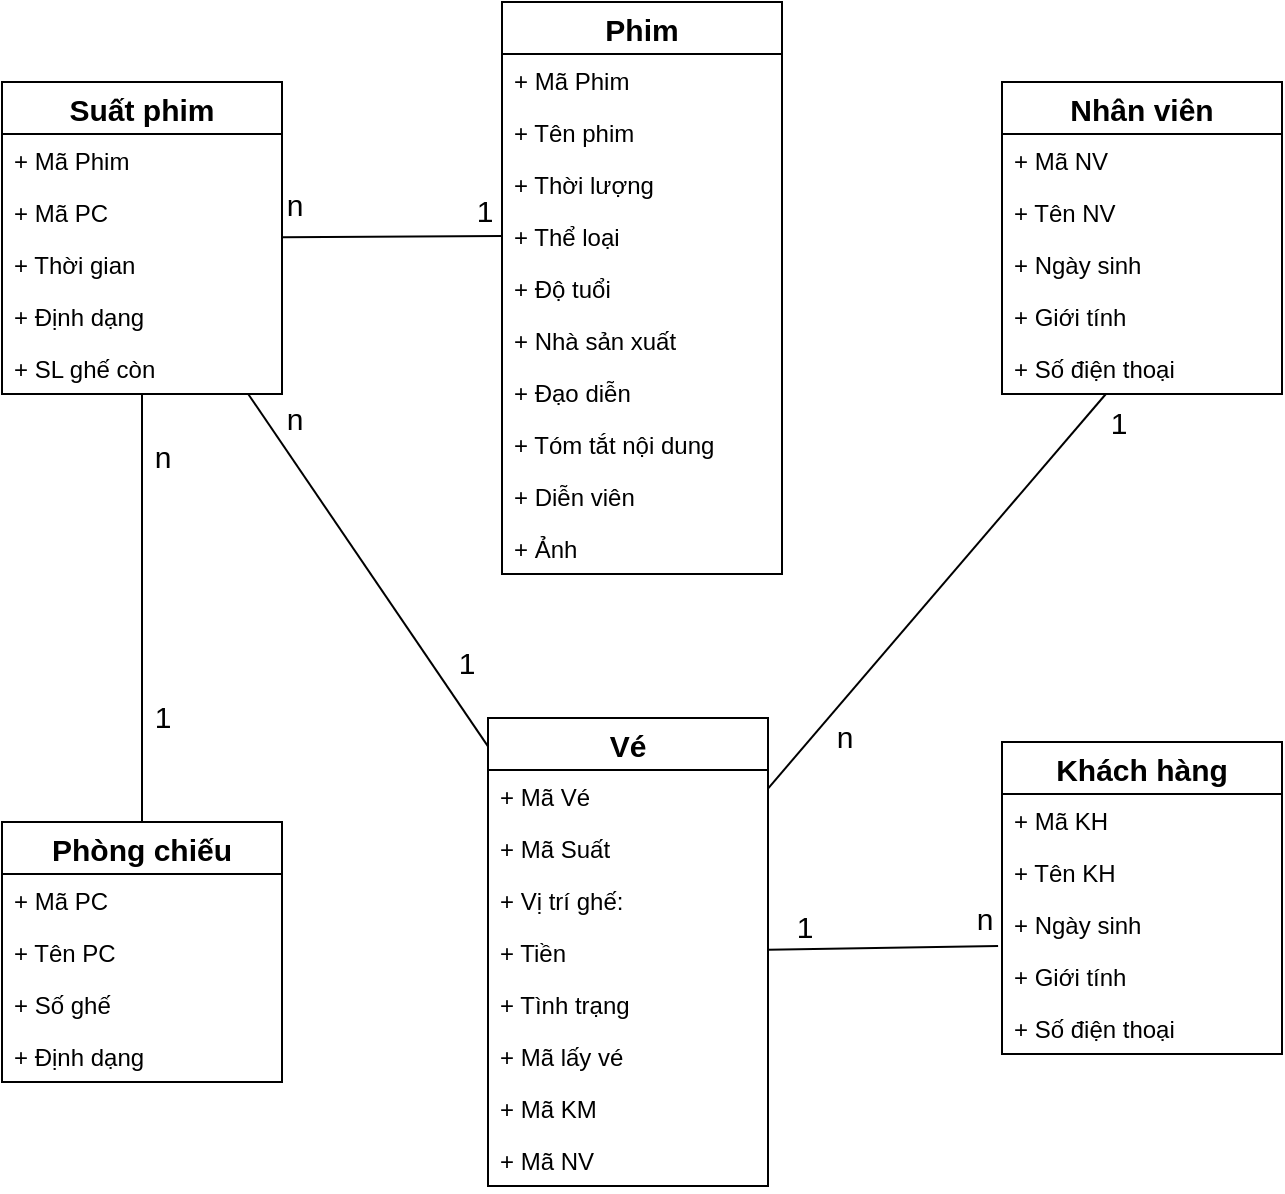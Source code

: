 <mxfile version="12.3.9" type="device" pages="1"><diagram id="JYJisubWD_lQlhKVxriD" name="Page-1"><mxGraphModel dx="1182" dy="715" grid="1" gridSize="10" guides="1" tooltips="1" connect="1" arrows="1" fold="1" page="1" pageScale="1" pageWidth="827" pageHeight="1169" math="0" shadow="0"><root><mxCell id="0"/><mxCell id="1" parent="0"/><mxCell id="iCx7a6RaDd_HbxhjNs95-84" value="Phòng chiếu" style="swimlane;fontStyle=1;childLayout=stackLayout;horizontal=1;startSize=26;fillColor=none;horizontalStack=0;resizeParent=1;resizeParentMax=0;resizeLast=0;collapsible=1;marginBottom=0;fontSize=15;" parent="1" vertex="1"><mxGeometry x="100" y="450" width="140" height="130" as="geometry"><mxRectangle x="250" y="140" width="120" height="26" as="alternateBounds"/></mxGeometry></mxCell><mxCell id="iCx7a6RaDd_HbxhjNs95-85" value="+ Mã PC" style="text;strokeColor=none;fillColor=none;align=left;verticalAlign=top;spacingLeft=4;spacingRight=4;overflow=hidden;rotatable=0;points=[[0,0.5],[1,0.5]];portConstraint=eastwest;fontSize=12;" parent="iCx7a6RaDd_HbxhjNs95-84" vertex="1"><mxGeometry y="26" width="140" height="26" as="geometry"/></mxCell><mxCell id="iCx7a6RaDd_HbxhjNs95-86" value="+ Tên PC" style="text;strokeColor=none;fillColor=none;align=left;verticalAlign=top;spacingLeft=4;spacingRight=4;overflow=hidden;rotatable=0;points=[[0,0.5],[1,0.5]];portConstraint=eastwest;" parent="iCx7a6RaDd_HbxhjNs95-84" vertex="1"><mxGeometry y="52" width="140" height="26" as="geometry"/></mxCell><mxCell id="iCx7a6RaDd_HbxhjNs95-87" value="+ Số ghế" style="text;strokeColor=none;fillColor=none;align=left;verticalAlign=top;spacingLeft=4;spacingRight=4;overflow=hidden;rotatable=0;points=[[0,0.5],[1,0.5]];portConstraint=eastwest;" parent="iCx7a6RaDd_HbxhjNs95-84" vertex="1"><mxGeometry y="78" width="140" height="26" as="geometry"/></mxCell><mxCell id="iCx7a6RaDd_HbxhjNs95-89" value="+ Định dạng" style="text;strokeColor=none;fillColor=none;align=left;verticalAlign=top;spacingLeft=4;spacingRight=4;overflow=hidden;rotatable=0;points=[[0,0.5],[1,0.5]];portConstraint=eastwest;" parent="iCx7a6RaDd_HbxhjNs95-84" vertex="1"><mxGeometry y="104" width="140" height="26" as="geometry"/></mxCell><mxCell id="iCx7a6RaDd_HbxhjNs95-90" value="Suất phim" style="swimlane;fontStyle=1;childLayout=stackLayout;horizontal=1;startSize=26;fillColor=none;horizontalStack=0;resizeParent=1;resizeParentMax=0;resizeLast=0;collapsible=1;marginBottom=0;fontSize=15;" parent="1" vertex="1"><mxGeometry x="100" y="80" width="140" height="156" as="geometry"/></mxCell><mxCell id="iCx7a6RaDd_HbxhjNs95-91" value="+ Mã Phim" style="text;strokeColor=none;fillColor=none;align=left;verticalAlign=top;spacingLeft=4;spacingRight=4;overflow=hidden;rotatable=0;points=[[0,0.5],[1,0.5]];portConstraint=eastwest;" parent="iCx7a6RaDd_HbxhjNs95-90" vertex="1"><mxGeometry y="26" width="140" height="26" as="geometry"/></mxCell><mxCell id="iCx7a6RaDd_HbxhjNs95-92" value="+ Mã PC" style="text;strokeColor=none;fillColor=none;align=left;verticalAlign=top;spacingLeft=4;spacingRight=4;overflow=hidden;rotatable=0;points=[[0,0.5],[1,0.5]];portConstraint=eastwest;" parent="iCx7a6RaDd_HbxhjNs95-90" vertex="1"><mxGeometry y="52" width="140" height="26" as="geometry"/></mxCell><mxCell id="iCx7a6RaDd_HbxhjNs95-93" value="+ Thời gian" style="text;strokeColor=none;fillColor=none;align=left;verticalAlign=top;spacingLeft=4;spacingRight=4;overflow=hidden;rotatable=0;points=[[0,0.5],[1,0.5]];portConstraint=eastwest;" parent="iCx7a6RaDd_HbxhjNs95-90" vertex="1"><mxGeometry y="78" width="140" height="26" as="geometry"/></mxCell><mxCell id="sQrtcpB3Wu8Mc_CSBSJh-4" value="+ Định dạng" style="text;strokeColor=none;fillColor=none;align=left;verticalAlign=top;spacingLeft=4;spacingRight=4;overflow=hidden;rotatable=0;points=[[0,0.5],[1,0.5]];portConstraint=eastwest;" vertex="1" parent="iCx7a6RaDd_HbxhjNs95-90"><mxGeometry y="104" width="140" height="26" as="geometry"/></mxCell><mxCell id="iCx7a6RaDd_HbxhjNs95-95" value="+ SL ghế còn" style="text;strokeColor=none;fillColor=none;align=left;verticalAlign=top;spacingLeft=4;spacingRight=4;overflow=hidden;rotatable=0;points=[[0,0.5],[1,0.5]];portConstraint=eastwest;" parent="iCx7a6RaDd_HbxhjNs95-90" vertex="1"><mxGeometry y="130" width="140" height="26" as="geometry"/></mxCell><mxCell id="iCx7a6RaDd_HbxhjNs95-96" value="Phim" style="swimlane;fontStyle=1;childLayout=stackLayout;horizontal=1;startSize=26;fillColor=none;horizontalStack=0;resizeParent=1;resizeParentMax=0;resizeLast=0;collapsible=1;marginBottom=0;fontSize=15;" parent="1" vertex="1"><mxGeometry x="350" y="40" width="140" height="286" as="geometry"/></mxCell><mxCell id="iCx7a6RaDd_HbxhjNs95-97" value="+ Mã Phim" style="text;strokeColor=none;fillColor=none;align=left;verticalAlign=top;spacingLeft=4;spacingRight=4;overflow=hidden;rotatable=0;points=[[0,0.5],[1,0.5]];portConstraint=eastwest;" parent="iCx7a6RaDd_HbxhjNs95-96" vertex="1"><mxGeometry y="26" width="140" height="26" as="geometry"/></mxCell><mxCell id="iCx7a6RaDd_HbxhjNs95-98" value="+ Tên phim" style="text;strokeColor=none;fillColor=none;align=left;verticalAlign=top;spacingLeft=4;spacingRight=4;overflow=hidden;rotatable=0;points=[[0,0.5],[1,0.5]];portConstraint=eastwest;" parent="iCx7a6RaDd_HbxhjNs95-96" vertex="1"><mxGeometry y="52" width="140" height="26" as="geometry"/></mxCell><mxCell id="iCx7a6RaDd_HbxhjNs95-99" value="+ Thời lượng" style="text;strokeColor=none;fillColor=none;align=left;verticalAlign=top;spacingLeft=4;spacingRight=4;overflow=hidden;rotatable=0;points=[[0,0.5],[1,0.5]];portConstraint=eastwest;" parent="iCx7a6RaDd_HbxhjNs95-96" vertex="1"><mxGeometry y="78" width="140" height="26" as="geometry"/></mxCell><mxCell id="iCx7a6RaDd_HbxhjNs95-100" value="+ Thể loại" style="text;strokeColor=none;fillColor=none;align=left;verticalAlign=top;spacingLeft=4;spacingRight=4;overflow=hidden;rotatable=0;points=[[0,0.5],[1,0.5]];portConstraint=eastwest;" parent="iCx7a6RaDd_HbxhjNs95-96" vertex="1"><mxGeometry y="104" width="140" height="26" as="geometry"/></mxCell><mxCell id="iCx7a6RaDd_HbxhjNs95-101" value="+ Độ tuổi" style="text;strokeColor=none;fillColor=none;align=left;verticalAlign=top;spacingLeft=4;spacingRight=4;overflow=hidden;rotatable=0;points=[[0,0.5],[1,0.5]];portConstraint=eastwest;" parent="iCx7a6RaDd_HbxhjNs95-96" vertex="1"><mxGeometry y="130" width="140" height="26" as="geometry"/></mxCell><mxCell id="iCx7a6RaDd_HbxhjNs95-102" value="+ Nhà sản xuất" style="text;strokeColor=none;fillColor=none;align=left;verticalAlign=top;spacingLeft=4;spacingRight=4;overflow=hidden;rotatable=0;points=[[0,0.5],[1,0.5]];portConstraint=eastwest;" parent="iCx7a6RaDd_HbxhjNs95-96" vertex="1"><mxGeometry y="156" width="140" height="26" as="geometry"/></mxCell><mxCell id="iCx7a6RaDd_HbxhjNs95-110" value="+ Đạo diễn" style="text;strokeColor=none;fillColor=none;align=left;verticalAlign=top;spacingLeft=4;spacingRight=4;overflow=hidden;rotatable=0;points=[[0,0.5],[1,0.5]];portConstraint=eastwest;" parent="iCx7a6RaDd_HbxhjNs95-96" vertex="1"><mxGeometry y="182" width="140" height="26" as="geometry"/></mxCell><mxCell id="iCx7a6RaDd_HbxhjNs95-111" value="+ Tóm tắt nội dung" style="text;strokeColor=none;fillColor=none;align=left;verticalAlign=top;spacingLeft=4;spacingRight=4;overflow=hidden;rotatable=0;points=[[0,0.5],[1,0.5]];portConstraint=eastwest;" parent="iCx7a6RaDd_HbxhjNs95-96" vertex="1"><mxGeometry y="208" width="140" height="26" as="geometry"/></mxCell><mxCell id="iCx7a6RaDd_HbxhjNs95-112" value="+ Diễn viên" style="text;strokeColor=none;fillColor=none;align=left;verticalAlign=top;spacingLeft=4;spacingRight=4;overflow=hidden;rotatable=0;points=[[0,0.5],[1,0.5]];portConstraint=eastwest;" parent="iCx7a6RaDd_HbxhjNs95-96" vertex="1"><mxGeometry y="234" width="140" height="26" as="geometry"/></mxCell><mxCell id="iCx7a6RaDd_HbxhjNs95-113" value="+ Ảnh" style="text;strokeColor=none;fillColor=none;align=left;verticalAlign=top;spacingLeft=4;spacingRight=4;overflow=hidden;rotatable=0;points=[[0,0.5],[1,0.5]];portConstraint=eastwest;" parent="iCx7a6RaDd_HbxhjNs95-96" vertex="1"><mxGeometry y="260" width="140" height="26" as="geometry"/></mxCell><mxCell id="iCx7a6RaDd_HbxhjNs95-114" value="Nhân viên" style="swimlane;fontStyle=1;childLayout=stackLayout;horizontal=1;startSize=26;fillColor=none;horizontalStack=0;resizeParent=1;resizeParentMax=0;resizeLast=0;collapsible=1;marginBottom=0;align=center;fontSize=15;" parent="1" vertex="1"><mxGeometry x="600" y="80" width="140" height="156" as="geometry"/></mxCell><mxCell id="iCx7a6RaDd_HbxhjNs95-115" value="+ Mã NV" style="text;strokeColor=none;fillColor=none;align=left;verticalAlign=top;spacingLeft=4;spacingRight=4;overflow=hidden;rotatable=0;points=[[0,0.5],[1,0.5]];portConstraint=eastwest;" parent="iCx7a6RaDd_HbxhjNs95-114" vertex="1"><mxGeometry y="26" width="140" height="26" as="geometry"/></mxCell><mxCell id="iCx7a6RaDd_HbxhjNs95-116" value="+ Tên NV" style="text;strokeColor=none;fillColor=none;align=left;verticalAlign=top;spacingLeft=4;spacingRight=4;overflow=hidden;rotatable=0;points=[[0,0.5],[1,0.5]];portConstraint=eastwest;" parent="iCx7a6RaDd_HbxhjNs95-114" vertex="1"><mxGeometry y="52" width="140" height="26" as="geometry"/></mxCell><mxCell id="iCx7a6RaDd_HbxhjNs95-117" value="+ Ngày sinh" style="text;strokeColor=none;fillColor=none;align=left;verticalAlign=top;spacingLeft=4;spacingRight=4;overflow=hidden;rotatable=0;points=[[0,0.5],[1,0.5]];portConstraint=eastwest;" parent="iCx7a6RaDd_HbxhjNs95-114" vertex="1"><mxGeometry y="78" width="140" height="26" as="geometry"/></mxCell><mxCell id="iCx7a6RaDd_HbxhjNs95-119" value="+ Giới tính" style="text;strokeColor=none;fillColor=none;align=left;verticalAlign=top;spacingLeft=4;spacingRight=4;overflow=hidden;rotatable=0;points=[[0,0.5],[1,0.5]];portConstraint=eastwest;" parent="iCx7a6RaDd_HbxhjNs95-114" vertex="1"><mxGeometry y="104" width="140" height="26" as="geometry"/></mxCell><mxCell id="sQrtcpB3Wu8Mc_CSBSJh-2" value="+ Số điện thoại" style="text;strokeColor=none;fillColor=none;align=left;verticalAlign=top;spacingLeft=4;spacingRight=4;overflow=hidden;rotatable=0;points=[[0,0.5],[1,0.5]];portConstraint=eastwest;" vertex="1" parent="iCx7a6RaDd_HbxhjNs95-114"><mxGeometry y="130" width="140" height="26" as="geometry"/></mxCell><mxCell id="iCx7a6RaDd_HbxhjNs95-120" value="Vé" style="swimlane;fontStyle=1;childLayout=stackLayout;horizontal=1;startSize=26;fillColor=none;horizontalStack=0;resizeParent=1;resizeParentMax=0;resizeLast=0;collapsible=1;marginBottom=0;align=center;fontSize=15;" parent="1" vertex="1"><mxGeometry x="343" y="398" width="140" height="234" as="geometry"/></mxCell><mxCell id="iCx7a6RaDd_HbxhjNs95-121" value="+ Mã Vé" style="text;strokeColor=none;fillColor=none;align=left;verticalAlign=top;spacingLeft=4;spacingRight=4;overflow=hidden;rotatable=0;points=[[0,0.5],[1,0.5]];portConstraint=eastwest;" parent="iCx7a6RaDd_HbxhjNs95-120" vertex="1"><mxGeometry y="26" width="140" height="26" as="geometry"/></mxCell><mxCell id="iCx7a6RaDd_HbxhjNs95-122" value="+ Mã Suất" style="text;strokeColor=none;fillColor=none;align=left;verticalAlign=top;spacingLeft=4;spacingRight=4;overflow=hidden;rotatable=0;points=[[0,0.5],[1,0.5]];portConstraint=eastwest;" parent="iCx7a6RaDd_HbxhjNs95-120" vertex="1"><mxGeometry y="52" width="140" height="26" as="geometry"/></mxCell><mxCell id="iCx7a6RaDd_HbxhjNs95-125" value="+ Vị trí ghế:" style="text;strokeColor=none;fillColor=none;align=left;verticalAlign=top;spacingLeft=4;spacingRight=4;overflow=hidden;rotatable=0;points=[[0,0.5],[1,0.5]];portConstraint=eastwest;" parent="iCx7a6RaDd_HbxhjNs95-120" vertex="1"><mxGeometry y="78" width="140" height="26" as="geometry"/></mxCell><mxCell id="sQrtcpB3Wu8Mc_CSBSJh-1" value="+ Tiền" style="text;strokeColor=none;fillColor=none;align=left;verticalAlign=top;spacingLeft=4;spacingRight=4;overflow=hidden;rotatable=0;points=[[0,0.5],[1,0.5]];portConstraint=eastwest;" vertex="1" parent="iCx7a6RaDd_HbxhjNs95-120"><mxGeometry y="104" width="140" height="26" as="geometry"/></mxCell><mxCell id="sQrtcpB3Wu8Mc_CSBSJh-5" value="+ Tình trạng" style="text;strokeColor=none;fillColor=none;align=left;verticalAlign=top;spacingLeft=4;spacingRight=4;overflow=hidden;rotatable=0;points=[[0,0.5],[1,0.5]];portConstraint=eastwest;" vertex="1" parent="iCx7a6RaDd_HbxhjNs95-120"><mxGeometry y="130" width="140" height="26" as="geometry"/></mxCell><mxCell id="sQrtcpB3Wu8Mc_CSBSJh-6" value="+ Mã lấy vé" style="text;strokeColor=none;fillColor=none;align=left;verticalAlign=top;spacingLeft=4;spacingRight=4;overflow=hidden;rotatable=0;points=[[0,0.5],[1,0.5]];portConstraint=eastwest;" vertex="1" parent="iCx7a6RaDd_HbxhjNs95-120"><mxGeometry y="156" width="140" height="26" as="geometry"/></mxCell><mxCell id="iCx7a6RaDd_HbxhjNs95-127" value="+ Mã KM" style="text;strokeColor=none;fillColor=none;align=left;verticalAlign=top;spacingLeft=4;spacingRight=4;overflow=hidden;rotatable=0;points=[[0,0.5],[1,0.5]];portConstraint=eastwest;" parent="iCx7a6RaDd_HbxhjNs95-120" vertex="1"><mxGeometry y="182" width="140" height="26" as="geometry"/></mxCell><mxCell id="iCx7a6RaDd_HbxhjNs95-128" value="+ Mã NV" style="text;strokeColor=none;fillColor=none;align=left;verticalAlign=top;spacingLeft=4;spacingRight=4;overflow=hidden;rotatable=0;points=[[0,0.5],[1,0.5]];portConstraint=eastwest;" parent="iCx7a6RaDd_HbxhjNs95-120" vertex="1"><mxGeometry y="208" width="140" height="26" as="geometry"/></mxCell><mxCell id="iCx7a6RaDd_HbxhjNs95-133" value="Khách hàng" style="swimlane;fontStyle=1;childLayout=stackLayout;horizontal=1;startSize=26;fillColor=none;horizontalStack=0;resizeParent=1;resizeParentMax=0;resizeLast=0;collapsible=1;marginBottom=0;fontSize=15;align=center;" parent="1" vertex="1"><mxGeometry x="600" y="410" width="140" height="156" as="geometry"/></mxCell><mxCell id="iCx7a6RaDd_HbxhjNs95-134" value="+ Mã KH" style="text;strokeColor=none;fillColor=none;align=left;verticalAlign=top;spacingLeft=4;spacingRight=4;overflow=hidden;rotatable=0;points=[[0,0.5],[1,0.5]];portConstraint=eastwest;" parent="iCx7a6RaDd_HbxhjNs95-133" vertex="1"><mxGeometry y="26" width="140" height="26" as="geometry"/></mxCell><mxCell id="iCx7a6RaDd_HbxhjNs95-135" value="+ Tên KH" style="text;strokeColor=none;fillColor=none;align=left;verticalAlign=top;spacingLeft=4;spacingRight=4;overflow=hidden;rotatable=0;points=[[0,0.5],[1,0.5]];portConstraint=eastwest;" parent="iCx7a6RaDd_HbxhjNs95-133" vertex="1"><mxGeometry y="52" width="140" height="26" as="geometry"/></mxCell><mxCell id="iCx7a6RaDd_HbxhjNs95-136" value="+ Ngày sinh" style="text;strokeColor=none;fillColor=none;align=left;verticalAlign=top;spacingLeft=4;spacingRight=4;overflow=hidden;rotatable=0;points=[[0,0.5],[1,0.5]];portConstraint=eastwest;" parent="iCx7a6RaDd_HbxhjNs95-133" vertex="1"><mxGeometry y="78" width="140" height="26" as="geometry"/></mxCell><mxCell id="iCx7a6RaDd_HbxhjNs95-137" value="+ Giới tính" style="text;strokeColor=none;fillColor=none;align=left;verticalAlign=top;spacingLeft=4;spacingRight=4;overflow=hidden;rotatable=0;points=[[0,0.5],[1,0.5]];portConstraint=eastwest;" parent="iCx7a6RaDd_HbxhjNs95-133" vertex="1"><mxGeometry y="104" width="140" height="26" as="geometry"/></mxCell><mxCell id="iCx7a6RaDd_HbxhjNs95-138" value="+ Số điện thoại" style="text;strokeColor=none;fillColor=none;align=left;verticalAlign=top;spacingLeft=4;spacingRight=4;overflow=hidden;rotatable=0;points=[[0,0.5],[1,0.5]];portConstraint=eastwest;" parent="iCx7a6RaDd_HbxhjNs95-133" vertex="1"><mxGeometry y="130" width="140" height="26" as="geometry"/></mxCell><mxCell id="iCx7a6RaDd_HbxhjNs95-151" value="" style="endArrow=none;html=1;fontSize=15;" parent="1" source="iCx7a6RaDd_HbxhjNs95-84" target="iCx7a6RaDd_HbxhjNs95-90" edge="1"><mxGeometry width="50" height="50" relative="1" as="geometry"><mxPoint x="90" y="720" as="sourcePoint"/><mxPoint x="140" y="670" as="targetPoint"/></mxGeometry></mxCell><mxCell id="iCx7a6RaDd_HbxhjNs95-163" value="1" style="text;html=1;resizable=0;points=[];align=center;verticalAlign=middle;labelBackgroundColor=#ffffff;fontSize=15;" parent="iCx7a6RaDd_HbxhjNs95-151" vertex="1" connectable="0"><mxGeometry x="-0.383" y="1" relative="1" as="geometry"><mxPoint x="11" y="13" as="offset"/></mxGeometry></mxCell><mxCell id="iCx7a6RaDd_HbxhjNs95-164" value="n" style="text;html=1;resizable=0;points=[];align=center;verticalAlign=middle;labelBackgroundColor=#ffffff;fontSize=15;" parent="iCx7a6RaDd_HbxhjNs95-151" vertex="1" connectable="0"><mxGeometry x="0.723" relative="1" as="geometry"><mxPoint x="10" y="1" as="offset"/></mxGeometry></mxCell><mxCell id="iCx7a6RaDd_HbxhjNs95-152" value="" style="endArrow=none;html=1;fontSize=15;entryX=0;entryY=0.5;entryDx=0;entryDy=0;" parent="1" source="iCx7a6RaDd_HbxhjNs95-90" target="iCx7a6RaDd_HbxhjNs95-100" edge="1"><mxGeometry width="50" height="50" relative="1" as="geometry"><mxPoint x="240" y="157" as="sourcePoint"/><mxPoint x="140" y="670" as="targetPoint"/></mxGeometry></mxCell><mxCell id="iCx7a6RaDd_HbxhjNs95-165" value="1" style="text;html=1;resizable=0;points=[];align=center;verticalAlign=middle;labelBackgroundColor=#ffffff;fontSize=15;" parent="iCx7a6RaDd_HbxhjNs95-152" vertex="1" connectable="0"><mxGeometry x="0.817" y="1" relative="1" as="geometry"><mxPoint x="1" y="-12" as="offset"/></mxGeometry></mxCell><mxCell id="iCx7a6RaDd_HbxhjNs95-166" value="n" style="text;html=1;resizable=0;points=[];align=center;verticalAlign=middle;labelBackgroundColor=#ffffff;fontSize=15;" parent="iCx7a6RaDd_HbxhjNs95-152" vertex="1" connectable="0"><mxGeometry x="-0.183" y="2" relative="1" as="geometry"><mxPoint x="-39" y="-15" as="offset"/></mxGeometry></mxCell><mxCell id="iCx7a6RaDd_HbxhjNs95-154" value="" style="endArrow=none;html=1;fontSize=15;entryX=-0.014;entryY=0.923;entryDx=0;entryDy=0;entryPerimeter=0;" parent="1" source="iCx7a6RaDd_HbxhjNs95-120" target="iCx7a6RaDd_HbxhjNs95-136" edge="1"><mxGeometry width="50" height="50" relative="1" as="geometry"><mxPoint x="504.02" y="491.998" as="sourcePoint"/><mxPoint x="670" y="472" as="targetPoint"/></mxGeometry></mxCell><mxCell id="iCx7a6RaDd_HbxhjNs95-158" value="n" style="text;html=1;resizable=0;points=[];align=center;verticalAlign=middle;labelBackgroundColor=#ffffff;fontSize=15;" parent="iCx7a6RaDd_HbxhjNs95-154" vertex="1" connectable="0"><mxGeometry x="0.851" y="2" relative="1" as="geometry"><mxPoint x="1.5" y="-12" as="offset"/></mxGeometry></mxCell><mxCell id="iCx7a6RaDd_HbxhjNs95-159" value="1" style="text;html=1;resizable=0;points=[];align=center;verticalAlign=middle;labelBackgroundColor=#ffffff;fontSize=15;" parent="iCx7a6RaDd_HbxhjNs95-154" vertex="1" connectable="0"><mxGeometry x="-0.805" y="-4" relative="1" as="geometry"><mxPoint x="7" y="-16" as="offset"/></mxGeometry></mxCell><mxCell id="iCx7a6RaDd_HbxhjNs95-155" value="" style="endArrow=none;html=1;fontSize=15;entryX=0.371;entryY=1;entryDx=0;entryDy=0;entryPerimeter=0;" parent="1" source="iCx7a6RaDd_HbxhjNs95-120" target="sQrtcpB3Wu8Mc_CSBSJh-2" edge="1"><mxGeometry width="50" height="50" relative="1" as="geometry"><mxPoint x="90" y="720" as="sourcePoint"/><mxPoint x="140" y="670" as="targetPoint"/></mxGeometry></mxCell><mxCell id="iCx7a6RaDd_HbxhjNs95-170" value="n" style="text;html=1;resizable=0;points=[];align=center;verticalAlign=middle;labelBackgroundColor=#ffffff;fontSize=15;" parent="iCx7a6RaDd_HbxhjNs95-155" vertex="1" connectable="0"><mxGeometry x="-0.648" y="3" relative="1" as="geometry"><mxPoint x="10" y="9.5" as="offset"/></mxGeometry></mxCell><mxCell id="iCx7a6RaDd_HbxhjNs95-172" value="1" style="text;html=1;resizable=0;points=[];align=center;verticalAlign=middle;labelBackgroundColor=#ffffff;fontSize=15;" parent="iCx7a6RaDd_HbxhjNs95-155" vertex="1" connectable="0"><mxGeometry x="0.877" y="-2" relative="1" as="geometry"><mxPoint x="15" as="offset"/></mxGeometry></mxCell><mxCell id="sQrtcpB3Wu8Mc_CSBSJh-7" value="" style="endArrow=none;html=1;" edge="1" parent="1" source="iCx7a6RaDd_HbxhjNs95-90" target="iCx7a6RaDd_HbxhjNs95-120"><mxGeometry width="50" height="50" relative="1" as="geometry"><mxPoint x="100" y="700" as="sourcePoint"/><mxPoint x="150" y="650" as="targetPoint"/></mxGeometry></mxCell><mxCell id="sQrtcpB3Wu8Mc_CSBSJh-8" value="n" style="text;html=1;align=center;verticalAlign=middle;resizable=0;points=[];;labelBackgroundColor=#ffffff;fontSize=15;" vertex="1" connectable="0" parent="sQrtcpB3Wu8Mc_CSBSJh-7"><mxGeometry x="-0.717" y="1" relative="1" as="geometry"><mxPoint x="4.5" y="-12" as="offset"/></mxGeometry></mxCell><mxCell id="sQrtcpB3Wu8Mc_CSBSJh-12" value="1" style="text;html=1;align=center;verticalAlign=middle;resizable=0;points=[];;labelBackgroundColor=#ffffff;fontSize=15;" vertex="1" connectable="0" parent="sQrtcpB3Wu8Mc_CSBSJh-7"><mxGeometry x="0.652" y="-2" relative="1" as="geometry"><mxPoint x="11.5" y="-12.5" as="offset"/></mxGeometry></mxCell></root></mxGraphModel></diagram></mxfile>